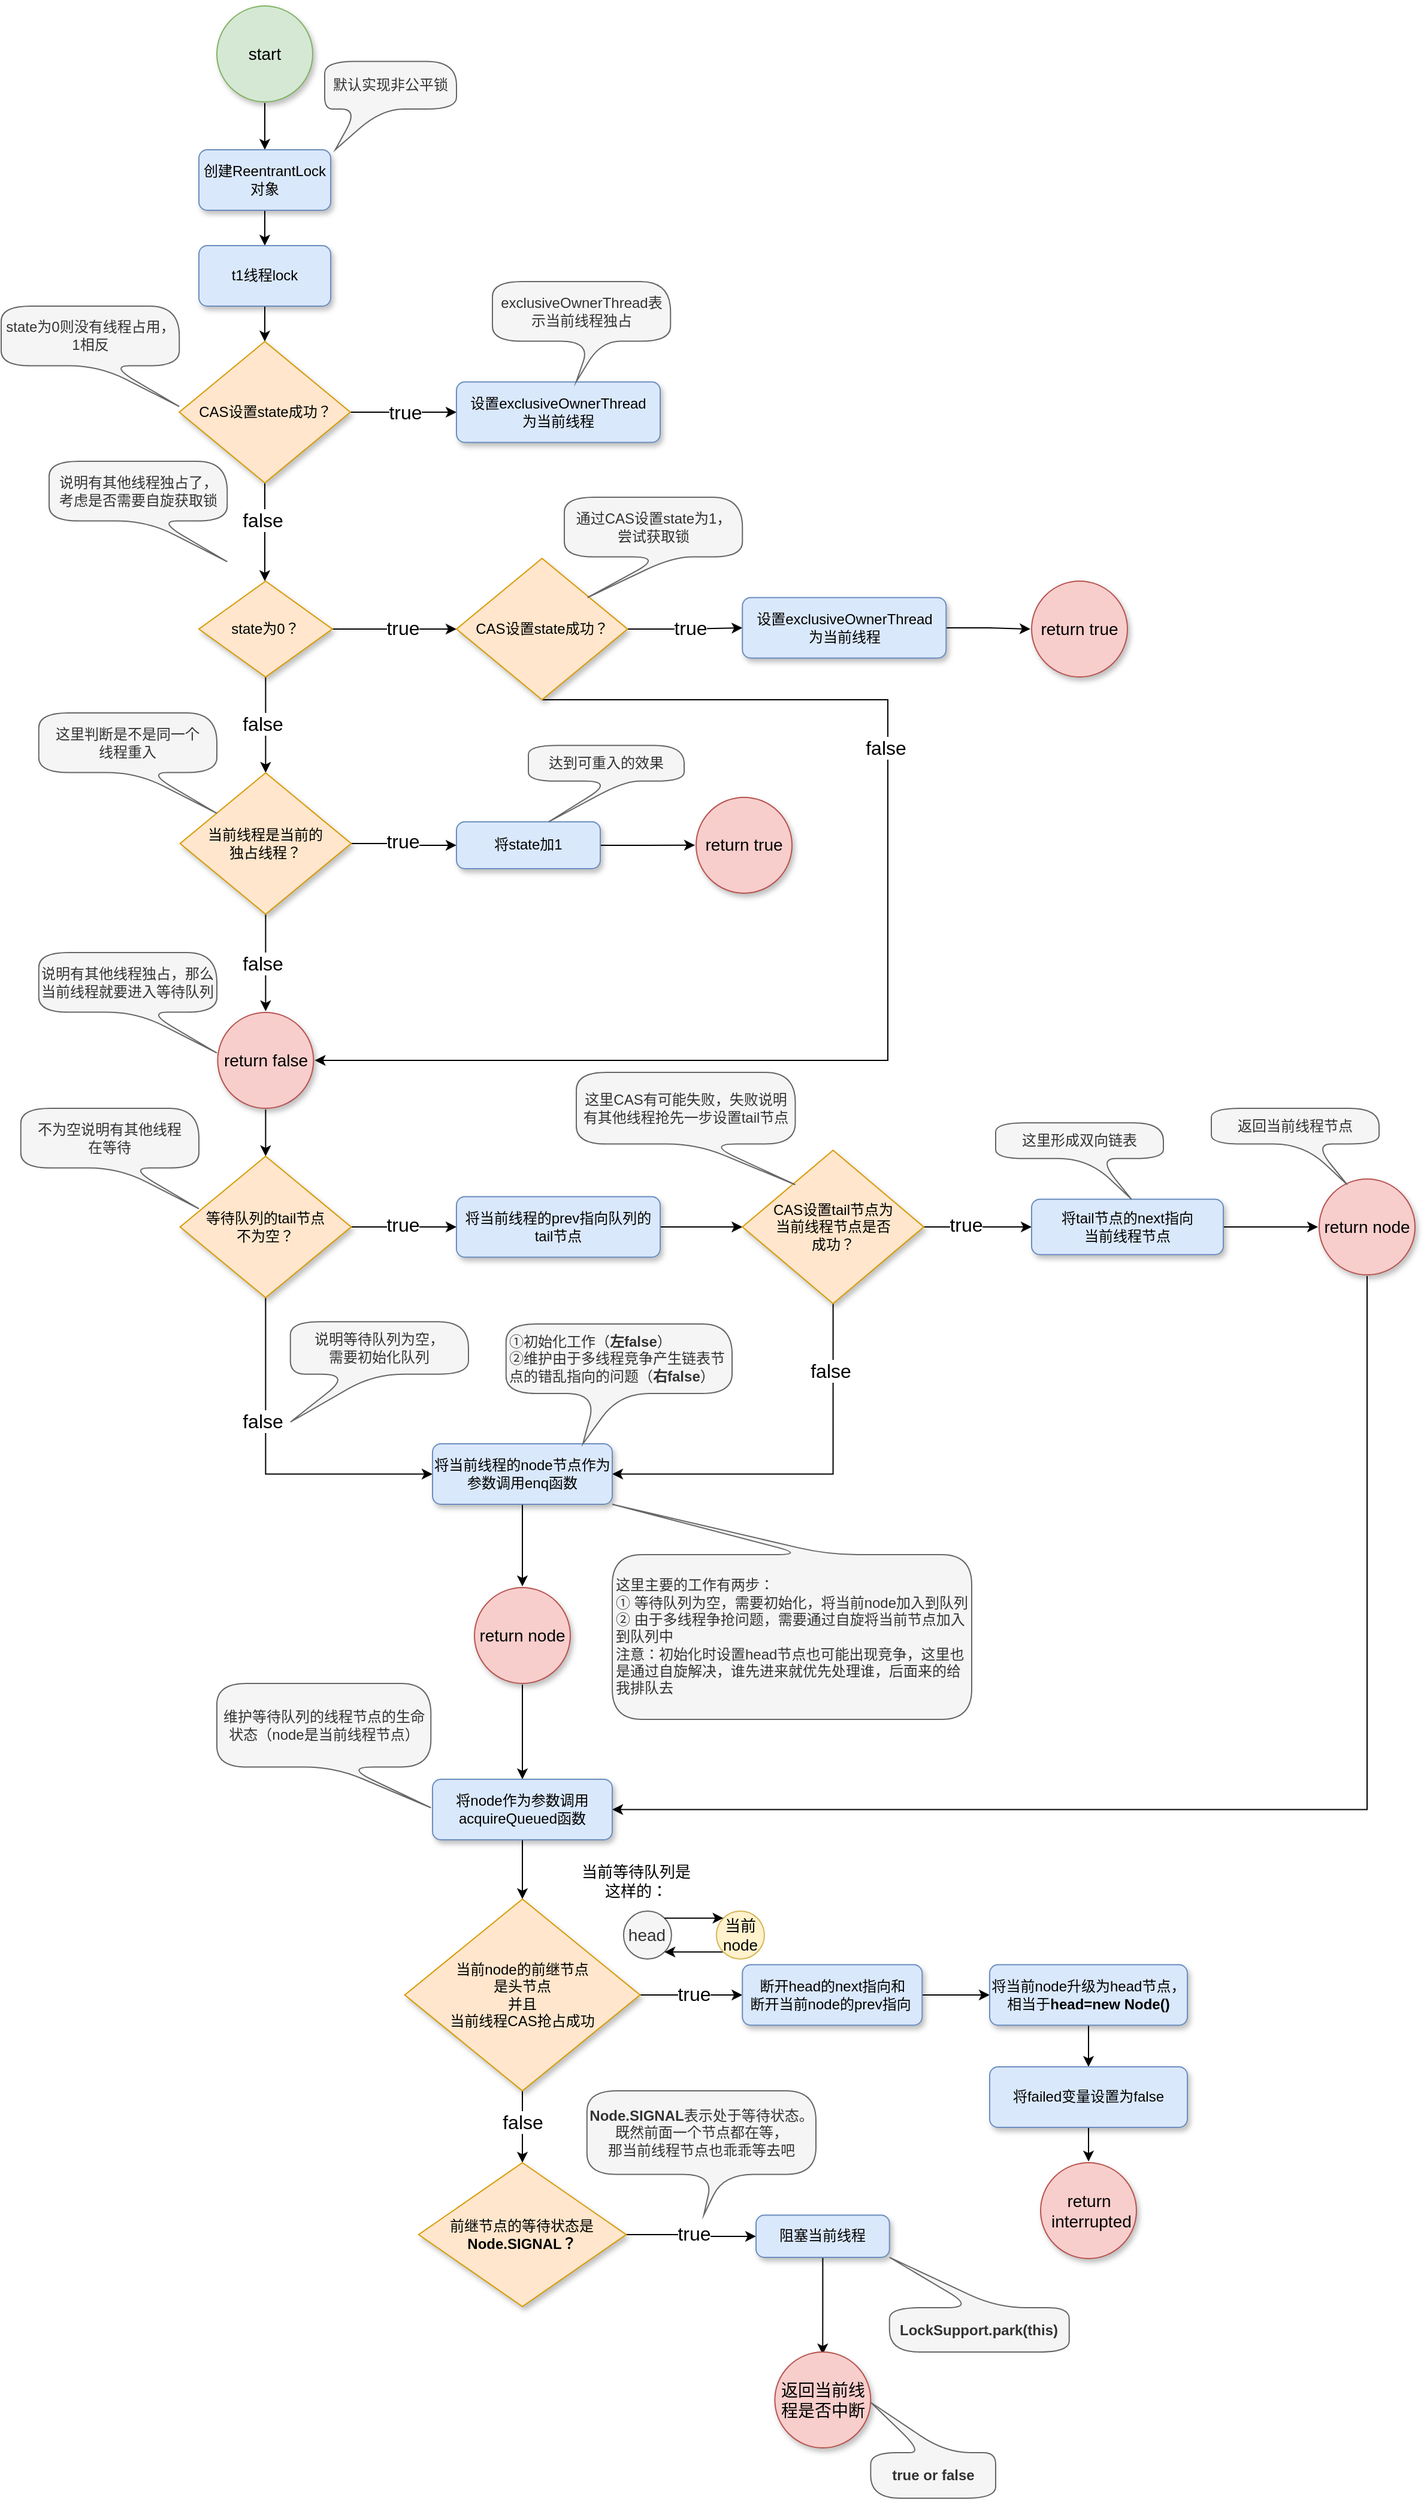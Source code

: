 <mxfile version="20.0.1" type="github">
  <diagram id="3DekjfNhCCmHhPtTN9iT" name="lock">
    <mxGraphModel dx="1493" dy="576" grid="1" gridSize="10" guides="1" tooltips="1" connect="1" arrows="1" fold="1" page="0" pageScale="1" pageWidth="827" pageHeight="1169" math="0" shadow="0">
      <root>
        <mxCell id="0" />
        <mxCell id="1" parent="0" />
        <mxCell id="x7YFDtXw7JJySncnwOp_-4" style="edgeStyle=orthogonalEdgeStyle;rounded=0;orthogonalLoop=1;jettySize=auto;html=1;exitX=0.5;exitY=1;exitDx=0;exitDy=0;exitPerimeter=0;entryX=0.5;entryY=0;entryDx=0;entryDy=0;" edge="1" parent="1" source="x7YFDtXw7JJySncnwOp_-1" target="x7YFDtXw7JJySncnwOp_-2">
          <mxGeometry relative="1" as="geometry" />
        </mxCell>
        <mxCell id="x7YFDtXw7JJySncnwOp_-1" value="start" style="strokeWidth=1;html=1;shape=mxgraph.flowchart.start_2;whiteSpace=wrap;labelBorderColor=none;strokeColor=#82b366;perimeterSpacing=1;fillColor=#d5e8d4;shadow=1;fontSize=14;" vertex="1" parent="1">
          <mxGeometry y="40" width="80" height="80" as="geometry" />
        </mxCell>
        <mxCell id="x7YFDtXw7JJySncnwOp_-6" value="" style="edgeStyle=orthogonalEdgeStyle;rounded=0;orthogonalLoop=1;jettySize=auto;html=1;" edge="1" parent="1" source="x7YFDtXw7JJySncnwOp_-2" target="x7YFDtXw7JJySncnwOp_-5">
          <mxGeometry relative="1" as="geometry" />
        </mxCell>
        <mxCell id="x7YFDtXw7JJySncnwOp_-2" value="创建ReentrantLock对象&lt;span style=&quot;color: rgba(0, 0, 0, 0); font-family: monospace; font-size: 0px; text-align: start;&quot;&gt;%3CmxGraphModel%3E%3Croot%3E%3CmxCell%20id%3D%220%22%2F%3E%3CmxCell%20id%3D%221%22%20parent%3D%220%22%2F%3E%3CmxCell%20id%3D%222%22%20value%3D%22%E5%B0%86-1%E8%B5%8B%E5%80%BC%E7%BB%99%E5%8F%98%E9%87%8Fdir%22%20style%3D%22rounded%3D1%3BwhiteSpace%3Dwrap%3Bhtml%3D1%3BabsoluteArcSize%3D1%3BarcSize%3D14%3BstrokeWidth%3D1%3BfillColor%3D%23dae8fc%3BstrokeColor%3D%236c8ebf%3Bshadow%3D1%3B%22%20vertex%3D%221%22%20parent%3D%221%22%3E%3CmxGeometry%20x%3D%22580%22%20y%3D%22283.25%22%20width%3D%22110%22%20height%3D%2250.5%22%20as%3D%22geometry%22%2F%3E%3C%2FmxCell%3E%3C%2Froot%3E%3C%2FmxGraphModel%3E&lt;/span&gt;" style="rounded=1;whiteSpace=wrap;html=1;absoluteArcSize=1;arcSize=14;strokeWidth=1;fillColor=#dae8fc;strokeColor=#6c8ebf;shadow=1;" vertex="1" parent="1">
          <mxGeometry x="-15" y="160" width="110" height="50.5" as="geometry" />
        </mxCell>
        <mxCell id="x7YFDtXw7JJySncnwOp_-3" value="默认实现非公平锁" style="shape=callout;whiteSpace=wrap;html=1;perimeter=calloutPerimeter;position2=0.08;fillColor=#f5f5f5;fontColor=#333333;strokeColor=#666666;size=34;position=0.25;rounded=1;arcSize=50;spacing=3;" vertex="1" parent="1">
          <mxGeometry x="90" y="86.25" width="110" height="73.75" as="geometry" />
        </mxCell>
        <mxCell id="x7YFDtXw7JJySncnwOp_-10" value="" style="edgeStyle=orthogonalEdgeStyle;rounded=0;orthogonalLoop=1;jettySize=auto;html=1;" edge="1" parent="1" source="x7YFDtXw7JJySncnwOp_-5" target="x7YFDtXw7JJySncnwOp_-9">
          <mxGeometry relative="1" as="geometry" />
        </mxCell>
        <mxCell id="x7YFDtXw7JJySncnwOp_-5" value="t1线程lock" style="rounded=1;whiteSpace=wrap;html=1;absoluteArcSize=1;arcSize=14;strokeWidth=1;fillColor=#dae8fc;strokeColor=#6c8ebf;shadow=1;" vertex="1" parent="1">
          <mxGeometry x="-15" y="240" width="110" height="50.5" as="geometry" />
        </mxCell>
        <mxCell id="x7YFDtXw7JJySncnwOp_-13" value="" style="edgeStyle=orthogonalEdgeStyle;rounded=0;orthogonalLoop=1;jettySize=auto;html=1;" edge="1" parent="1" source="x7YFDtXw7JJySncnwOp_-9" target="x7YFDtXw7JJySncnwOp_-12">
          <mxGeometry relative="1" as="geometry" />
        </mxCell>
        <mxCell id="x7YFDtXw7JJySncnwOp_-15" value="true" style="edgeLabel;html=1;align=center;verticalAlign=middle;resizable=0;points=[];fontSize=16;" vertex="1" connectable="0" parent="x7YFDtXw7JJySncnwOp_-13">
          <mxGeometry x="0.248" y="-1" relative="1" as="geometry">
            <mxPoint x="-10" y="-1" as="offset" />
          </mxGeometry>
        </mxCell>
        <mxCell id="x7YFDtXw7JJySncnwOp_-18" value="" style="edgeStyle=orthogonalEdgeStyle;rounded=0;orthogonalLoop=1;jettySize=auto;html=1;fontSize=16;" edge="1" parent="1" source="x7YFDtXw7JJySncnwOp_-9">
          <mxGeometry relative="1" as="geometry">
            <mxPoint x="40.005" y="520" as="targetPoint" />
          </mxGeometry>
        </mxCell>
        <mxCell id="x7YFDtXw7JJySncnwOp_-9" value="CAS设置state成功？" style="strokeWidth=1;html=1;shape=mxgraph.flowchart.decision;whiteSpace=wrap;fillColor=#ffe6cc;strokeColor=#d79b00;shadow=1;" vertex="1" parent="1">
          <mxGeometry x="-31.37" y="320" width="142.75" height="118" as="geometry" />
        </mxCell>
        <mxCell id="x7YFDtXw7JJySncnwOp_-11" value="state为0则没有线程占用，1相反" style="shape=callout;whiteSpace=wrap;html=1;perimeter=calloutPerimeter;position2=1;fillColor=#f5f5f5;fontColor=#333333;strokeColor=#666666;size=34;position=0.55;rounded=1;arcSize=50;base=9;spacing=3;" vertex="1" parent="1">
          <mxGeometry x="-180" y="290.5" width="148.63" height="83.75" as="geometry" />
        </mxCell>
        <mxCell id="x7YFDtXw7JJySncnwOp_-12" value="设置exclusiveOwnerThread&lt;br&gt;为当前线程" style="rounded=1;whiteSpace=wrap;html=1;absoluteArcSize=1;arcSize=14;strokeWidth=1;fillColor=#dae8fc;strokeColor=#6c8ebf;shadow=1;" vertex="1" parent="1">
          <mxGeometry x="200" y="353.75" width="170" height="50.5" as="geometry" />
        </mxCell>
        <mxCell id="x7YFDtXw7JJySncnwOp_-14" value="exclusiveOwnerThread表示当前线程独占" style="shape=callout;whiteSpace=wrap;html=1;perimeter=calloutPerimeter;position2=0.47;fillColor=#f5f5f5;fontColor=#333333;strokeColor=#666666;size=34;position=0.55;rounded=1;arcSize=50;base=9;spacing=3;" vertex="1" parent="1">
          <mxGeometry x="230" y="270" width="148.63" height="83.75" as="geometry" />
        </mxCell>
        <mxCell id="x7YFDtXw7JJySncnwOp_-19" value="false" style="edgeLabel;html=1;align=center;verticalAlign=middle;resizable=0;points=[];fontSize=16;" vertex="1" connectable="0" parent="1">
          <mxGeometry x="50.0" y="470" as="geometry">
            <mxPoint x="-12" y="-1" as="offset" />
          </mxGeometry>
        </mxCell>
        <mxCell id="x7YFDtXw7JJySncnwOp_-20" value="说明有其他线程独占了，&lt;br&gt;考虑是否需要自旋获取锁" style="shape=callout;whiteSpace=wrap;html=1;perimeter=calloutPerimeter;position2=1;fillColor=#f5f5f5;fontColor=#333333;strokeColor=#666666;size=34;position=0.55;rounded=1;arcSize=50;base=9;spacing=3;" vertex="1" parent="1">
          <mxGeometry x="-140" y="420" width="148.63" height="83.75" as="geometry" />
        </mxCell>
        <mxCell id="x7YFDtXw7JJySncnwOp_-37" value="" style="edgeStyle=orthogonalEdgeStyle;rounded=0;orthogonalLoop=1;jettySize=auto;html=1;fontSize=16;" edge="1" parent="1" source="x7YFDtXw7JJySncnwOp_-30" target="x7YFDtXw7JJySncnwOp_-36">
          <mxGeometry relative="1" as="geometry" />
        </mxCell>
        <mxCell id="x7YFDtXw7JJySncnwOp_-46" value="" style="edgeStyle=orthogonalEdgeStyle;rounded=0;orthogonalLoop=1;jettySize=auto;html=1;fontSize=16;" edge="1" parent="1" source="x7YFDtXw7JJySncnwOp_-30" target="x7YFDtXw7JJySncnwOp_-45">
          <mxGeometry relative="1" as="geometry" />
        </mxCell>
        <mxCell id="x7YFDtXw7JJySncnwOp_-30" value="state为0？" style="strokeWidth=1;html=1;shape=mxgraph.flowchart.decision;whiteSpace=wrap;fillColor=#ffe6cc;strokeColor=#d79b00;shadow=1;" vertex="1" parent="1">
          <mxGeometry x="-15" y="520" width="111.37" height="80" as="geometry" />
        </mxCell>
        <mxCell id="x7YFDtXw7JJySncnwOp_-41" value="" style="edgeStyle=orthogonalEdgeStyle;rounded=0;orthogonalLoop=1;jettySize=auto;html=1;fontSize=16;" edge="1" parent="1" source="x7YFDtXw7JJySncnwOp_-36" target="x7YFDtXw7JJySncnwOp_-40">
          <mxGeometry relative="1" as="geometry" />
        </mxCell>
        <mxCell id="x7YFDtXw7JJySncnwOp_-59" style="edgeStyle=orthogonalEdgeStyle;rounded=0;orthogonalLoop=1;jettySize=auto;html=1;exitX=0.5;exitY=1;exitDx=0;exitDy=0;exitPerimeter=0;entryX=1;entryY=0.5;entryDx=0;entryDy=0;entryPerimeter=0;fontSize=16;" edge="1" parent="1" source="x7YFDtXw7JJySncnwOp_-36" target="x7YFDtXw7JJySncnwOp_-50">
          <mxGeometry relative="1" as="geometry">
            <Array as="points">
              <mxPoint x="560" y="619" />
              <mxPoint x="560" y="920" />
            </Array>
          </mxGeometry>
        </mxCell>
        <mxCell id="x7YFDtXw7JJySncnwOp_-36" value="CAS设置state成功？" style="strokeWidth=1;html=1;shape=mxgraph.flowchart.decision;whiteSpace=wrap;fillColor=#ffe6cc;strokeColor=#d79b00;shadow=1;" vertex="1" parent="1">
          <mxGeometry x="200" y="501" width="142.75" height="118" as="geometry" />
        </mxCell>
        <mxCell id="x7YFDtXw7JJySncnwOp_-38" value="true" style="edgeLabel;html=1;align=center;verticalAlign=middle;resizable=0;points=[];fontSize=16;" vertex="1" connectable="0" parent="1">
          <mxGeometry x="210.0" y="392.1" as="geometry">
            <mxPoint x="-55" y="167" as="offset" />
          </mxGeometry>
        </mxCell>
        <mxCell id="x7YFDtXw7JJySncnwOp_-39" value="通过CAS设置state为1，&lt;br&gt;尝试获取锁" style="shape=callout;whiteSpace=wrap;html=1;perimeter=calloutPerimeter;position2=0.13;fillColor=#f5f5f5;fontColor=#333333;strokeColor=#666666;size=34;position=0.55;rounded=1;arcSize=50;base=9;spacing=3;" vertex="1" parent="1">
          <mxGeometry x="290" y="450" width="148.63" height="83.75" as="geometry" />
        </mxCell>
        <mxCell id="x7YFDtXw7JJySncnwOp_-44" value="" style="edgeStyle=orthogonalEdgeStyle;rounded=0;orthogonalLoop=1;jettySize=auto;html=1;fontSize=16;" edge="1" parent="1" source="x7YFDtXw7JJySncnwOp_-40" target="x7YFDtXw7JJySncnwOp_-43">
          <mxGeometry relative="1" as="geometry" />
        </mxCell>
        <mxCell id="x7YFDtXw7JJySncnwOp_-40" value="设置exclusiveOwnerThread&lt;br&gt;为当前线程" style="rounded=1;whiteSpace=wrap;html=1;absoluteArcSize=1;arcSize=14;strokeWidth=1;fillColor=#dae8fc;strokeColor=#6c8ebf;shadow=1;" vertex="1" parent="1">
          <mxGeometry x="438.63" y="533.75" width="170" height="50.5" as="geometry" />
        </mxCell>
        <mxCell id="x7YFDtXw7JJySncnwOp_-42" value="true" style="edgeLabel;html=1;align=center;verticalAlign=middle;resizable=0;points=[];fontSize=16;" vertex="1" connectable="0" parent="1">
          <mxGeometry x="450.0" y="392.1" as="geometry">
            <mxPoint x="-55" y="167" as="offset" />
          </mxGeometry>
        </mxCell>
        <mxCell id="x7YFDtXw7JJySncnwOp_-43" value="return&amp;nbsp;true" style="strokeWidth=1;html=1;shape=mxgraph.flowchart.start_2;whiteSpace=wrap;labelBorderColor=none;strokeColor=#b85450;perimeterSpacing=1;fillColor=#f8cecc;shadow=1;fontSize=14;" vertex="1" parent="1">
          <mxGeometry x="680" y="520" width="80" height="80" as="geometry" />
        </mxCell>
        <mxCell id="x7YFDtXw7JJySncnwOp_-51" value="" style="edgeStyle=orthogonalEdgeStyle;rounded=0;orthogonalLoop=1;jettySize=auto;html=1;fontSize=16;" edge="1" parent="1" source="x7YFDtXw7JJySncnwOp_-45" target="x7YFDtXw7JJySncnwOp_-50">
          <mxGeometry relative="1" as="geometry" />
        </mxCell>
        <mxCell id="x7YFDtXw7JJySncnwOp_-54" value="" style="edgeStyle=orthogonalEdgeStyle;rounded=0;orthogonalLoop=1;jettySize=auto;html=1;fontSize=16;" edge="1" parent="1" source="x7YFDtXw7JJySncnwOp_-45" target="x7YFDtXw7JJySncnwOp_-53">
          <mxGeometry relative="1" as="geometry" />
        </mxCell>
        <mxCell id="x7YFDtXw7JJySncnwOp_-45" value="当前线程是当前的&lt;br&gt;独占线程？" style="strokeWidth=1;html=1;shape=mxgraph.flowchart.decision;whiteSpace=wrap;fillColor=#ffe6cc;strokeColor=#d79b00;shadow=1;" vertex="1" parent="1">
          <mxGeometry x="-30.69" y="680" width="142.75" height="118" as="geometry" />
        </mxCell>
        <mxCell id="x7YFDtXw7JJySncnwOp_-47" value="这里判断是不是同一个&lt;br&gt;线程重入" style="shape=callout;whiteSpace=wrap;html=1;perimeter=calloutPerimeter;position2=1;fillColor=#f5f5f5;fontColor=#333333;strokeColor=#666666;size=34;position=0.55;rounded=1;arcSize=50;base=9;spacing=3;" vertex="1" parent="1">
          <mxGeometry x="-148.63" y="630" width="148.63" height="83.75" as="geometry" />
        </mxCell>
        <mxCell id="x7YFDtXw7JJySncnwOp_-48" value="false" style="edgeLabel;html=1;align=center;verticalAlign=middle;resizable=0;points=[];fontSize=16;" vertex="1" connectable="0" parent="1">
          <mxGeometry x="50.0" y="640" as="geometry">
            <mxPoint x="-12" y="-1" as="offset" />
          </mxGeometry>
        </mxCell>
        <mxCell id="x7YFDtXw7JJySncnwOp_-63" value="" style="edgeStyle=orthogonalEdgeStyle;rounded=0;orthogonalLoop=1;jettySize=auto;html=1;fontSize=16;" edge="1" parent="1" source="x7YFDtXw7JJySncnwOp_-50" target="x7YFDtXw7JJySncnwOp_-62">
          <mxGeometry relative="1" as="geometry" />
        </mxCell>
        <mxCell id="x7YFDtXw7JJySncnwOp_-50" value="return&amp;nbsp;false" style="strokeWidth=1;html=1;shape=mxgraph.flowchart.start_2;whiteSpace=wrap;labelBorderColor=none;strokeColor=#b85450;perimeterSpacing=1;fillColor=#f8cecc;shadow=1;fontSize=14;" vertex="1" parent="1">
          <mxGeometry x="0.68" y="880" width="80" height="80" as="geometry" />
        </mxCell>
        <mxCell id="x7YFDtXw7JJySncnwOp_-52" value="false" style="edgeLabel;html=1;align=center;verticalAlign=middle;resizable=0;points=[];fontSize=16;" vertex="1" connectable="0" parent="1">
          <mxGeometry x="50.0" y="840" as="geometry">
            <mxPoint x="-12" y="-1" as="offset" />
          </mxGeometry>
        </mxCell>
        <mxCell id="x7YFDtXw7JJySncnwOp_-58" value="" style="edgeStyle=orthogonalEdgeStyle;rounded=0;orthogonalLoop=1;jettySize=auto;html=1;fontSize=16;" edge="1" parent="1" source="x7YFDtXw7JJySncnwOp_-53" target="x7YFDtXw7JJySncnwOp_-57">
          <mxGeometry relative="1" as="geometry" />
        </mxCell>
        <mxCell id="x7YFDtXw7JJySncnwOp_-53" value="将state加1" style="rounded=1;whiteSpace=wrap;html=1;absoluteArcSize=1;arcSize=14;strokeWidth=1;fillColor=#dae8fc;strokeColor=#6c8ebf;shadow=1;" vertex="1" parent="1">
          <mxGeometry x="200" y="720.88" width="120" height="39.12" as="geometry" />
        </mxCell>
        <mxCell id="x7YFDtXw7JJySncnwOp_-55" value="true" style="edgeLabel;html=1;align=center;verticalAlign=middle;resizable=0;points=[];fontSize=16;" vertex="1" connectable="0" parent="1">
          <mxGeometry x="210.0" y="570" as="geometry">
            <mxPoint x="-55" y="167" as="offset" />
          </mxGeometry>
        </mxCell>
        <mxCell id="x7YFDtXw7JJySncnwOp_-56" value="达到可重入的效果" style="shape=callout;whiteSpace=wrap;html=1;perimeter=calloutPerimeter;position2=0.13;fillColor=#f5f5f5;fontColor=#333333;strokeColor=#666666;size=34;position=0.55;rounded=1;arcSize=50;base=9;spacing=3;" vertex="1" parent="1">
          <mxGeometry x="260" y="657.13" width="130" height="63.75" as="geometry" />
        </mxCell>
        <mxCell id="x7YFDtXw7JJySncnwOp_-57" value="return&amp;nbsp;true" style="strokeWidth=1;html=1;shape=mxgraph.flowchart.start_2;whiteSpace=wrap;labelBorderColor=none;strokeColor=#b85450;perimeterSpacing=1;fillColor=#f8cecc;shadow=1;fontSize=14;" vertex="1" parent="1">
          <mxGeometry x="400" y="700.44" width="80" height="80" as="geometry" />
        </mxCell>
        <mxCell id="x7YFDtXw7JJySncnwOp_-60" value="false" style="edgeLabel;html=1;align=center;verticalAlign=middle;resizable=0;points=[];fontSize=16;" vertex="1" connectable="0" parent="1">
          <mxGeometry x="570.0" y="660" as="geometry">
            <mxPoint x="-12" y="-1" as="offset" />
          </mxGeometry>
        </mxCell>
        <mxCell id="x7YFDtXw7JJySncnwOp_-61" value="说明有其他线程独占，那么当前线程就要进入等待队列" style="shape=callout;whiteSpace=wrap;html=1;perimeter=calloutPerimeter;position2=1;fillColor=#f5f5f5;fontColor=#333333;strokeColor=#666666;size=34;position=0.55;rounded=1;arcSize=50;base=9;spacing=3;" vertex="1" parent="1">
          <mxGeometry x="-148.63" y="830" width="148.63" height="83.75" as="geometry" />
        </mxCell>
        <mxCell id="x7YFDtXw7JJySncnwOp_-67" value="" style="edgeStyle=orthogonalEdgeStyle;rounded=0;orthogonalLoop=1;jettySize=auto;html=1;fontSize=16;" edge="1" parent="1" source="x7YFDtXw7JJySncnwOp_-62" target="x7YFDtXw7JJySncnwOp_-66">
          <mxGeometry relative="1" as="geometry" />
        </mxCell>
        <mxCell id="x7YFDtXw7JJySncnwOp_-82" style="edgeStyle=orthogonalEdgeStyle;rounded=0;orthogonalLoop=1;jettySize=auto;html=1;exitX=0.5;exitY=1;exitDx=0;exitDy=0;exitPerimeter=0;entryX=0;entryY=0.5;entryDx=0;entryDy=0;fontSize=16;" edge="1" parent="1" source="x7YFDtXw7JJySncnwOp_-62" target="x7YFDtXw7JJySncnwOp_-81">
          <mxGeometry relative="1" as="geometry" />
        </mxCell>
        <mxCell id="x7YFDtXw7JJySncnwOp_-62" value="等待队列的tail节点&lt;br&gt;不为空？" style="strokeWidth=1;html=1;shape=mxgraph.flowchart.decision;whiteSpace=wrap;fillColor=#ffe6cc;strokeColor=#d79b00;shadow=1;" vertex="1" parent="1">
          <mxGeometry x="-30.69" y="1000" width="142.75" height="118" as="geometry" />
        </mxCell>
        <mxCell id="x7YFDtXw7JJySncnwOp_-64" value="不为空说明有其他线程&lt;br&gt;在等待" style="shape=callout;whiteSpace=wrap;html=1;perimeter=calloutPerimeter;position2=1;fillColor=#f5f5f5;fontColor=#333333;strokeColor=#666666;size=34;position=0.55;rounded=1;arcSize=50;base=9;spacing=3;" vertex="1" parent="1">
          <mxGeometry x="-163.63" y="960" width="148.63" height="83.75" as="geometry" />
        </mxCell>
        <mxCell id="x7YFDtXw7JJySncnwOp_-71" value="" style="edgeStyle=orthogonalEdgeStyle;rounded=0;orthogonalLoop=1;jettySize=auto;html=1;fontSize=16;" edge="1" parent="1" source="x7YFDtXw7JJySncnwOp_-66" target="x7YFDtXw7JJySncnwOp_-70">
          <mxGeometry relative="1" as="geometry" />
        </mxCell>
        <mxCell id="x7YFDtXw7JJySncnwOp_-66" value="将当前线程的prev指向队列的&lt;br&gt;tail节点" style="rounded=1;whiteSpace=wrap;html=1;absoluteArcSize=1;arcSize=14;strokeWidth=1;fillColor=#dae8fc;strokeColor=#6c8ebf;shadow=1;" vertex="1" parent="1">
          <mxGeometry x="200" y="1033.75" width="170" height="50.5" as="geometry" />
        </mxCell>
        <mxCell id="x7YFDtXw7JJySncnwOp_-68" value="true" style="edgeLabel;html=1;align=center;verticalAlign=middle;resizable=0;points=[];fontSize=16;" vertex="1" connectable="0" parent="1">
          <mxGeometry x="210.0" y="890" as="geometry">
            <mxPoint x="-55" y="167" as="offset" />
          </mxGeometry>
        </mxCell>
        <mxCell id="x7YFDtXw7JJySncnwOp_-73" value="" style="edgeStyle=orthogonalEdgeStyle;rounded=0;orthogonalLoop=1;jettySize=auto;html=1;fontSize=16;" edge="1" parent="1" source="x7YFDtXw7JJySncnwOp_-70" target="x7YFDtXw7JJySncnwOp_-72">
          <mxGeometry relative="1" as="geometry" />
        </mxCell>
        <mxCell id="x7YFDtXw7JJySncnwOp_-83" style="edgeStyle=orthogonalEdgeStyle;rounded=0;orthogonalLoop=1;jettySize=auto;html=1;exitX=0.5;exitY=1;exitDx=0;exitDy=0;exitPerimeter=0;entryX=1;entryY=0.5;entryDx=0;entryDy=0;fontSize=16;" edge="1" parent="1" source="x7YFDtXw7JJySncnwOp_-70" target="x7YFDtXw7JJySncnwOp_-81">
          <mxGeometry relative="1" as="geometry" />
        </mxCell>
        <mxCell id="x7YFDtXw7JJySncnwOp_-70" value="CAS设置tail节点为&lt;br&gt;当前线程节点是否&lt;br&gt;成功？" style="strokeWidth=1;html=1;shape=mxgraph.flowchart.decision;whiteSpace=wrap;fillColor=#ffe6cc;strokeColor=#d79b00;shadow=1;" vertex="1" parent="1">
          <mxGeometry x="438.63" y="995" width="151.37" height="128" as="geometry" />
        </mxCell>
        <mxCell id="x7YFDtXw7JJySncnwOp_-76" value="" style="edgeStyle=orthogonalEdgeStyle;rounded=0;orthogonalLoop=1;jettySize=auto;html=1;fontSize=16;" edge="1" parent="1" source="x7YFDtXw7JJySncnwOp_-72" target="x7YFDtXw7JJySncnwOp_-75">
          <mxGeometry relative="1" as="geometry" />
        </mxCell>
        <mxCell id="x7YFDtXw7JJySncnwOp_-72" value="将tail节点的next指向&lt;br&gt;当前线程节点" style="rounded=1;whiteSpace=wrap;html=1;absoluteArcSize=1;arcSize=14;strokeWidth=1;fillColor=#dae8fc;strokeColor=#6c8ebf;shadow=1;" vertex="1" parent="1">
          <mxGeometry x="680" y="1035.88" width="160" height="46.25" as="geometry" />
        </mxCell>
        <mxCell id="x7YFDtXw7JJySncnwOp_-74" value="true" style="edgeLabel;html=1;align=center;verticalAlign=middle;resizable=0;points=[];fontSize=16;" vertex="1" connectable="0" parent="1">
          <mxGeometry x="680.0" y="890" as="geometry">
            <mxPoint x="-55" y="167" as="offset" />
          </mxGeometry>
        </mxCell>
        <mxCell id="x7YFDtXw7JJySncnwOp_-93" style="edgeStyle=orthogonalEdgeStyle;rounded=0;orthogonalLoop=1;jettySize=auto;html=1;exitX=0.5;exitY=1;exitDx=0;exitDy=0;exitPerimeter=0;entryX=1;entryY=0.5;entryDx=0;entryDy=0;fontSize=16;" edge="1" parent="1" source="x7YFDtXw7JJySncnwOp_-75" target="x7YFDtXw7JJySncnwOp_-92">
          <mxGeometry relative="1" as="geometry" />
        </mxCell>
        <mxCell id="x7YFDtXw7JJySncnwOp_-75" value="return&amp;nbsp;node" style="strokeWidth=1;html=1;shape=mxgraph.flowchart.start_2;whiteSpace=wrap;labelBorderColor=none;strokeColor=#b85450;perimeterSpacing=1;fillColor=#f8cecc;shadow=1;fontSize=14;" vertex="1" parent="1">
          <mxGeometry x="920" y="1019.01" width="80" height="80" as="geometry" />
        </mxCell>
        <mxCell id="x7YFDtXw7JJySncnwOp_-77" value="返回当前线程节点" style="shape=callout;whiteSpace=wrap;html=1;perimeter=calloutPerimeter;position2=0.81;fillColor=#f5f5f5;fontColor=#333333;strokeColor=#666666;size=34;position=0.55;rounded=1;arcSize=50;base=9;spacing=3;" vertex="1" parent="1">
          <mxGeometry x="830" y="960" width="140" height="63.75" as="geometry" />
        </mxCell>
        <mxCell id="x7YFDtXw7JJySncnwOp_-78" value="这里形成双向链表" style="shape=callout;whiteSpace=wrap;html=1;perimeter=calloutPerimeter;position2=0.81;fillColor=#f5f5f5;fontColor=#333333;strokeColor=#666666;size=34;position=0.55;rounded=1;arcSize=50;base=9;spacing=3;" vertex="1" parent="1">
          <mxGeometry x="650" y="972.13" width="140" height="63.75" as="geometry" />
        </mxCell>
        <mxCell id="x7YFDtXw7JJySncnwOp_-79" value="这里CAS有可能失败，失败说明有其他线程抢先一步设置tail节点" style="shape=callout;whiteSpace=wrap;html=1;perimeter=calloutPerimeter;position2=1;fillColor=#f5f5f5;fontColor=#333333;strokeColor=#666666;size=34;position=0.55;rounded=1;arcSize=50;base=9;spacing=3;" vertex="1" parent="1">
          <mxGeometry x="300" y="930" width="182.75" height="93.75" as="geometry" />
        </mxCell>
        <mxCell id="x7YFDtXw7JJySncnwOp_-90" value="" style="edgeStyle=orthogonalEdgeStyle;rounded=0;orthogonalLoop=1;jettySize=auto;html=1;fontSize=16;" edge="1" parent="1" source="x7YFDtXw7JJySncnwOp_-81" target="x7YFDtXw7JJySncnwOp_-89">
          <mxGeometry relative="1" as="geometry" />
        </mxCell>
        <mxCell id="x7YFDtXw7JJySncnwOp_-81" value="将当前线程的node节点作为参数调用enq函数" style="rounded=1;whiteSpace=wrap;html=1;absoluteArcSize=1;arcSize=14;strokeWidth=1;fillColor=#dae8fc;strokeColor=#6c8ebf;shadow=1;" vertex="1" parent="1">
          <mxGeometry x="180" y="1240" width="150" height="50.5" as="geometry" />
        </mxCell>
        <mxCell id="x7YFDtXw7JJySncnwOp_-84" value="false" style="edgeLabel;html=1;align=center;verticalAlign=middle;resizable=0;points=[];fontSize=16;" vertex="1" connectable="0" parent="1">
          <mxGeometry x="523.63" y="1180" as="geometry">
            <mxPoint x="-12" y="-1" as="offset" />
          </mxGeometry>
        </mxCell>
        <mxCell id="x7YFDtXw7JJySncnwOp_-85" value="false" style="edgeLabel;html=1;align=center;verticalAlign=middle;resizable=0;points=[];fontSize=16;" vertex="1" connectable="0" parent="1">
          <mxGeometry x="50.0" y="1221.88" as="geometry">
            <mxPoint x="-12" y="-1" as="offset" />
          </mxGeometry>
        </mxCell>
        <mxCell id="x7YFDtXw7JJySncnwOp_-86" value="说明等待队列为空，&lt;br&gt;需要初始化队列" style="shape=callout;whiteSpace=wrap;html=1;perimeter=calloutPerimeter;position2=0;fillColor=#f5f5f5;fontColor=#333333;strokeColor=#666666;size=40;position=0.34;rounded=1;arcSize=50;base=19;spacing=3;" vertex="1" parent="1">
          <mxGeometry x="61.37" y="1138.12" width="148.63" height="83.75" as="geometry" />
        </mxCell>
        <mxCell id="x7YFDtXw7JJySncnwOp_-88" value="①初始化工作（&lt;b&gt;左false&lt;/b&gt;）&lt;br&gt;②维护由于多线程竞争产生链表节点的错乱指向的问题（&lt;b&gt;右false&lt;/b&gt;）" style="shape=callout;whiteSpace=wrap;html=1;perimeter=calloutPerimeter;position2=0.34;fillColor=#f5f5f5;fontColor=#333333;strokeColor=#666666;size=42;position=0.4;rounded=1;arcSize=50;base=19;spacing=3;align=left;" vertex="1" parent="1">
          <mxGeometry x="241.37" y="1140" width="188.63" height="100" as="geometry" />
        </mxCell>
        <mxCell id="x7YFDtXw7JJySncnwOp_-94" value="" style="edgeStyle=orthogonalEdgeStyle;rounded=0;orthogonalLoop=1;jettySize=auto;html=1;fontSize=16;" edge="1" parent="1" source="x7YFDtXw7JJySncnwOp_-89" target="x7YFDtXw7JJySncnwOp_-92">
          <mxGeometry relative="1" as="geometry" />
        </mxCell>
        <mxCell id="x7YFDtXw7JJySncnwOp_-89" value="return&amp;nbsp;node" style="strokeWidth=1;html=1;shape=mxgraph.flowchart.start_2;whiteSpace=wrap;labelBorderColor=none;strokeColor=#b85450;perimeterSpacing=1;fillColor=#f8cecc;shadow=1;fontSize=14;" vertex="1" parent="1">
          <mxGeometry x="215" y="1360" width="80" height="80" as="geometry" />
        </mxCell>
        <mxCell id="x7YFDtXw7JJySncnwOp_-91" value="这里主要的工作有两步：&lt;br&gt;①&amp;nbsp;等待队列为空，需要初始化，将当前node加入到队列&lt;br&gt;②&amp;nbsp;由于多线程争抢问题，需要通过自旋将当前节点加入到队列中&lt;br&gt;注意：初始化时设置head节点也可能出现竞争，这里也是通过自旋解决，谁先进来就优先处理谁，后面来的给我排队去" style="shape=callout;whiteSpace=wrap;html=1;perimeter=calloutPerimeter;position2=1;fillColor=#f5f5f5;fontColor=#333333;strokeColor=#666666;size=42;position=0.4;rounded=1;arcSize=50;base=19;spacing=3;align=left;direction=west;" vertex="1" parent="1">
          <mxGeometry x="330" y="1290.5" width="300" height="179.5" as="geometry" />
        </mxCell>
        <mxCell id="x7YFDtXw7JJySncnwOp_-97" value="" style="edgeStyle=orthogonalEdgeStyle;rounded=0;orthogonalLoop=1;jettySize=auto;html=1;fontSize=16;" edge="1" parent="1" source="x7YFDtXw7JJySncnwOp_-92" target="x7YFDtXw7JJySncnwOp_-96">
          <mxGeometry relative="1" as="geometry" />
        </mxCell>
        <mxCell id="x7YFDtXw7JJySncnwOp_-92" value="将node作为参数调用&lt;br&gt;acquireQueued函数" style="rounded=1;whiteSpace=wrap;html=1;absoluteArcSize=1;arcSize=14;strokeWidth=1;fillColor=#dae8fc;strokeColor=#6c8ebf;shadow=1;" vertex="1" parent="1">
          <mxGeometry x="180" y="1520" width="150" height="50.5" as="geometry" />
        </mxCell>
        <mxCell id="x7YFDtXw7JJySncnwOp_-95" value="维护等待队列的线程节点的生命状态（node是当前线程节点）" style="shape=callout;whiteSpace=wrap;html=1;perimeter=calloutPerimeter;position2=1;fillColor=#f5f5f5;fontColor=#333333;strokeColor=#666666;size=34;position=0.55;rounded=1;arcSize=50;base=9;spacing=3;" vertex="1" parent="1">
          <mxGeometry y="1440" width="178.63" height="103.75" as="geometry" />
        </mxCell>
        <mxCell id="x7YFDtXw7JJySncnwOp_-99" value="" style="edgeStyle=orthogonalEdgeStyle;rounded=0;orthogonalLoop=1;jettySize=auto;html=1;fontSize=16;" edge="1" parent="1" source="x7YFDtXw7JJySncnwOp_-96" target="x7YFDtXw7JJySncnwOp_-98">
          <mxGeometry relative="1" as="geometry" />
        </mxCell>
        <mxCell id="x7YFDtXw7JJySncnwOp_-122" value="" style="edgeStyle=orthogonalEdgeStyle;rounded=0;orthogonalLoop=1;jettySize=auto;html=1;fontSize=13;" edge="1" parent="1" source="x7YFDtXw7JJySncnwOp_-96" target="x7YFDtXw7JJySncnwOp_-121">
          <mxGeometry relative="1" as="geometry" />
        </mxCell>
        <mxCell id="x7YFDtXw7JJySncnwOp_-96" value="当前node的前继节点&lt;br&gt;是头节点&lt;br&gt;并且&lt;br&gt;当前线程CAS抢占成功" style="strokeWidth=1;html=1;shape=mxgraph.flowchart.decision;whiteSpace=wrap;fillColor=#ffe6cc;strokeColor=#d79b00;shadow=1;" vertex="1" parent="1">
          <mxGeometry x="156.81" y="1620" width="196.38" height="160" as="geometry" />
        </mxCell>
        <mxCell id="x7YFDtXw7JJySncnwOp_-103" value="" style="edgeStyle=orthogonalEdgeStyle;rounded=0;orthogonalLoop=1;jettySize=auto;html=1;fontSize=16;" edge="1" parent="1" source="x7YFDtXw7JJySncnwOp_-98" target="x7YFDtXw7JJySncnwOp_-102">
          <mxGeometry relative="1" as="geometry" />
        </mxCell>
        <mxCell id="x7YFDtXw7JJySncnwOp_-98" value="断开head的next指向和&lt;br&gt;断开当前node的prev指向&lt;span style=&quot;white-space: pre;&quot;&gt;	&lt;/span&gt;" style="rounded=1;whiteSpace=wrap;html=1;absoluteArcSize=1;arcSize=14;strokeWidth=1;fillColor=#dae8fc;strokeColor=#6c8ebf;shadow=1;" vertex="1" parent="1">
          <mxGeometry x="438.63" y="1674.75" width="150" height="50.5" as="geometry" />
        </mxCell>
        <mxCell id="x7YFDtXw7JJySncnwOp_-100" value="true" style="edgeLabel;html=1;align=center;verticalAlign=middle;resizable=0;points=[];fontSize=16;" vertex="1" connectable="0" parent="1">
          <mxGeometry x="410.0" y="1700" as="geometry">
            <mxPoint x="-12" y="-1" as="offset" />
          </mxGeometry>
        </mxCell>
        <mxCell id="x7YFDtXw7JJySncnwOp_-118" value="" style="edgeStyle=orthogonalEdgeStyle;rounded=0;orthogonalLoop=1;jettySize=auto;html=1;fontSize=13;" edge="1" parent="1" source="x7YFDtXw7JJySncnwOp_-102" target="x7YFDtXw7JJySncnwOp_-117">
          <mxGeometry relative="1" as="geometry" />
        </mxCell>
        <mxCell id="x7YFDtXw7JJySncnwOp_-102" value="将当前node升级为head节点，相当于&lt;b&gt;head=new Node()&lt;/b&gt;" style="rounded=1;whiteSpace=wrap;html=1;absoluteArcSize=1;arcSize=14;strokeWidth=1;fillColor=#dae8fc;strokeColor=#6c8ebf;shadow=1;" vertex="1" parent="1">
          <mxGeometry x="645" y="1674.75" width="165" height="50.5" as="geometry" />
        </mxCell>
        <mxCell id="x7YFDtXw7JJySncnwOp_-115" value="" style="group" vertex="1" connectable="0" parent="1">
          <mxGeometry x="339.44" y="1630" width="117.5" height="40" as="geometry" />
        </mxCell>
        <mxCell id="x7YFDtXw7JJySncnwOp_-112" value="head" style="ellipse;whiteSpace=wrap;html=1;aspect=fixed;fontSize=14;fillColor=#f5f5f5;fontColor=#333333;strokeColor=#666666;" vertex="1" parent="x7YFDtXw7JJySncnwOp_-115">
          <mxGeometry width="40" height="40" as="geometry" />
        </mxCell>
        <mxCell id="x7YFDtXw7JJySncnwOp_-113" style="edgeStyle=orthogonalEdgeStyle;rounded=0;orthogonalLoop=1;jettySize=auto;html=1;exitX=0;exitY=1;exitDx=0;exitDy=0;entryX=1;entryY=1;entryDx=0;entryDy=0;fontSize=13;" edge="1" parent="x7YFDtXw7JJySncnwOp_-115" source="x7YFDtXw7JJySncnwOp_-114" target="x7YFDtXw7JJySncnwOp_-112">
          <mxGeometry relative="1" as="geometry" />
        </mxCell>
        <mxCell id="x7YFDtXw7JJySncnwOp_-114" value="当前node" style="ellipse;whiteSpace=wrap;html=1;aspect=fixed;fontSize=13;fillColor=#fff2cc;strokeColor=#d6b656;" vertex="1" parent="x7YFDtXw7JJySncnwOp_-115">
          <mxGeometry x="77.5" width="40" height="40" as="geometry" />
        </mxCell>
        <mxCell id="x7YFDtXw7JJySncnwOp_-111" style="edgeStyle=orthogonalEdgeStyle;rounded=0;orthogonalLoop=1;jettySize=auto;html=1;exitX=1;exitY=0;exitDx=0;exitDy=0;entryX=0;entryY=0;entryDx=0;entryDy=0;fontSize=13;" edge="1" parent="x7YFDtXw7JJySncnwOp_-115" source="x7YFDtXw7JJySncnwOp_-112" target="x7YFDtXw7JJySncnwOp_-114">
          <mxGeometry relative="1" as="geometry" />
        </mxCell>
        <mxCell id="x7YFDtXw7JJySncnwOp_-116" value="当前等待队列是这样的：" style="text;html=1;strokeColor=none;fillColor=none;align=center;verticalAlign=middle;whiteSpace=wrap;rounded=0;fontSize=13;" vertex="1" parent="1">
          <mxGeometry x="300" y="1590" width="100" height="30" as="geometry" />
        </mxCell>
        <mxCell id="x7YFDtXw7JJySncnwOp_-120" value="" style="edgeStyle=orthogonalEdgeStyle;rounded=0;orthogonalLoop=1;jettySize=auto;html=1;fontSize=13;" edge="1" parent="1" source="x7YFDtXw7JJySncnwOp_-117" target="x7YFDtXw7JJySncnwOp_-119">
          <mxGeometry relative="1" as="geometry" />
        </mxCell>
        <mxCell id="x7YFDtXw7JJySncnwOp_-117" value="将failed变量设置为false" style="rounded=1;whiteSpace=wrap;html=1;absoluteArcSize=1;arcSize=14;strokeWidth=1;fillColor=#dae8fc;strokeColor=#6c8ebf;shadow=1;" vertex="1" parent="1">
          <mxGeometry x="645" y="1760" width="165" height="50.5" as="geometry" />
        </mxCell>
        <mxCell id="x7YFDtXw7JJySncnwOp_-119" value="return&lt;br&gt;&amp;nbsp;interrupted" style="strokeWidth=1;html=1;shape=mxgraph.flowchart.start_2;whiteSpace=wrap;labelBorderColor=none;strokeColor=#b85450;perimeterSpacing=1;fillColor=#f8cecc;shadow=1;fontSize=14;" vertex="1" parent="1">
          <mxGeometry x="687.5" y="1840" width="80" height="80" as="geometry" />
        </mxCell>
        <mxCell id="x7YFDtXw7JJySncnwOp_-126" value="" style="edgeStyle=orthogonalEdgeStyle;rounded=0;orthogonalLoop=1;jettySize=auto;html=1;fontSize=13;" edge="1" parent="1" source="x7YFDtXw7JJySncnwOp_-121" target="x7YFDtXw7JJySncnwOp_-125">
          <mxGeometry relative="1" as="geometry" />
        </mxCell>
        <mxCell id="x7YFDtXw7JJySncnwOp_-121" value="前继节点的等待状态是&lt;br&gt;&lt;b&gt;Node.SIGNAL？&lt;/b&gt;" style="strokeWidth=1;html=1;shape=mxgraph.flowchart.decision;whiteSpace=wrap;fillColor=#ffe6cc;strokeColor=#d79b00;shadow=1;" vertex="1" parent="1">
          <mxGeometry x="168.41" y="1840" width="173.19" height="120" as="geometry" />
        </mxCell>
        <mxCell id="x7YFDtXw7JJySncnwOp_-123" value="false" style="edgeLabel;html=1;align=center;verticalAlign=middle;resizable=0;points=[];fontSize=16;" vertex="1" connectable="0" parent="1">
          <mxGeometry x="267.0" y="1806.5" as="geometry">
            <mxPoint x="-12" y="-1" as="offset" />
          </mxGeometry>
        </mxCell>
        <mxCell id="x7YFDtXw7JJySncnwOp_-124" value="&lt;b&gt;Node.SIGNAL&lt;/b&gt;表示处于等待状态。&lt;br&gt;既然前面一个节点都在等，&lt;br&gt;那当前线程节点也乖乖等去吧" style="shape=callout;whiteSpace=wrap;html=1;perimeter=calloutPerimeter;position2=0.51;fillColor=#f5f5f5;fontColor=#333333;strokeColor=#666666;size=34;position=0.55;rounded=1;arcSize=50;base=9;spacing=3;" vertex="1" parent="1">
          <mxGeometry x="308.88" y="1780" width="191.12" height="103.75" as="geometry" />
        </mxCell>
        <mxCell id="x7YFDtXw7JJySncnwOp_-131" value="" style="edgeStyle=orthogonalEdgeStyle;rounded=0;orthogonalLoop=1;jettySize=auto;html=1;fontSize=13;" edge="1" parent="1" source="x7YFDtXw7JJySncnwOp_-125">
          <mxGeometry relative="1" as="geometry">
            <mxPoint x="505.632" y="2000" as="targetPoint" />
          </mxGeometry>
        </mxCell>
        <mxCell id="x7YFDtXw7JJySncnwOp_-125" value="阻塞当前线程" style="rounded=1;whiteSpace=wrap;html=1;absoluteArcSize=1;arcSize=14;strokeWidth=1;fillColor=#dae8fc;strokeColor=#6c8ebf;shadow=1;" vertex="1" parent="1">
          <mxGeometry x="450" y="1883.75" width="111.37" height="35.25" as="geometry" />
        </mxCell>
        <mxCell id="x7YFDtXw7JJySncnwOp_-127" value="true" style="edgeLabel;html=1;align=center;verticalAlign=middle;resizable=0;points=[];fontSize=16;" vertex="1" connectable="0" parent="1">
          <mxGeometry x="410.0" y="1900" as="geometry">
            <mxPoint x="-12" y="-1" as="offset" />
          </mxGeometry>
        </mxCell>
        <mxCell id="x7YFDtXw7JJySncnwOp_-129" value="LockSupport.park(this)" style="shape=callout;whiteSpace=wrap;html=1;perimeter=calloutPerimeter;position2=1;fillColor=#f5f5f5;fontColor=#333333;strokeColor=#666666;size=42;position=0.4;rounded=1;arcSize=50;base=19;spacing=3;align=center;direction=west;fontStyle=1" vertex="1" parent="1">
          <mxGeometry x="561.37" y="1919" width="150" height="79" as="geometry" />
        </mxCell>
        <mxCell id="x7YFDtXw7JJySncnwOp_-132" value="返回当前线程是否中断" style="strokeWidth=1;html=1;shape=mxgraph.flowchart.start_2;whiteSpace=wrap;labelBorderColor=none;strokeColor=#b85450;perimeterSpacing=1;fillColor=#f8cecc;shadow=1;fontSize=14;" vertex="1" parent="1">
          <mxGeometry x="465.69" y="1998" width="80" height="80" as="geometry" />
        </mxCell>
        <mxCell id="x7YFDtXw7JJySncnwOp_-133" value="true&amp;nbsp;or&amp;nbsp;false" style="shape=callout;whiteSpace=wrap;html=1;perimeter=calloutPerimeter;position2=1;fillColor=#f5f5f5;fontColor=#333333;strokeColor=#666666;size=42;position=0.4;rounded=1;arcSize=50;base=19;spacing=3;align=center;direction=west;fontStyle=1" vertex="1" parent="1">
          <mxGeometry x="545.69" y="2040" width="104.31" height="80" as="geometry" />
        </mxCell>
      </root>
    </mxGraphModel>
  </diagram>
</mxfile>
